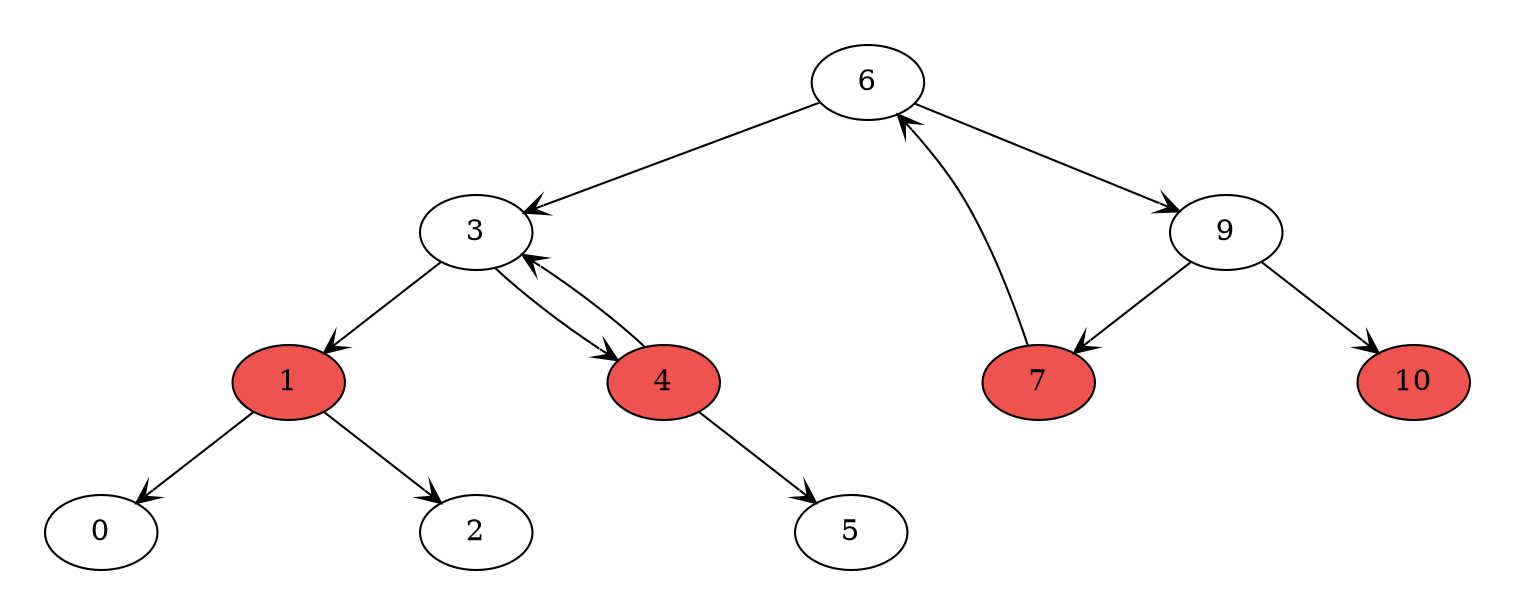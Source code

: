 digraph G {
nodesep=0.5;
pad=0.3;
size="20, 10";
node [style=filled, fillcolor=grey];
edge [color=black, arrowhead=vee];
6 -> 3  [style=filled, weight=3];
6 [label=6, fillcolor=white, style=filled];
3 [label=3, fillcolor=white, style=filled];
edge [style=invisible, color=white, arrowhead=none];
6 -> ":6"  [style=invisible, weight=100];
edge [color=black, arrowhead=vee];
":6" [label=":6", fillcolor=white, style=invisible];
6 -> 9  [style=filled, weight=3];
9 [label=9, fillcolor=white, style=filled];
9 -> 7  [style=filled, weight=3];
7 [label=7, fillcolor="#ef5350", style=filled];
edge [style=invisible, color=white, arrowhead=none];
9 -> ":9"  [style=invisible, weight=100];
edge [color=black, arrowhead=vee];
":9" [label=":9", fillcolor="#ef5350", style=invisible];
9 -> 10  [style=filled, weight=3];
10 [label=10, fillcolor="#ef5350", style=filled];
7 -> 6  [style=filled, weight=3];
edge [style=invisible, color=white, arrowhead=none];
7 -> ";7"  [style=invisible, weight=100];
edge [color=black, arrowhead=vee];
";7" [label=";7", fillcolor=white, style=invisible];
3 -> 1  [style=filled, weight=3];
1 [label=1, fillcolor="#ef5350", style=filled];
edge [style=invisible, color=white, arrowhead=none];
3 -> ":3"  [style=invisible, weight=100];
edge [color=black, arrowhead=vee];
":3" [label=":3", fillcolor="#ef5350", style=invisible];
3 -> 4  [style=filled, weight=3];
4 [label=4, fillcolor="#ef5350", style=filled];
4 -> 3  [style=filled, weight=3];
edge [style=invisible, color=white, arrowhead=none];
4 -> ":4"  [style=invisible, weight=100];
edge [color=black, arrowhead=vee];
":4" [label=":4", fillcolor=white, style=invisible];
4 -> 5  [style=filled, weight=3];
5 [label=5, fillcolor=white, style=filled];
1 -> 0  [style=filled, weight=3];
0 [label=0, fillcolor=white, style=filled];
edge [style=invisible, color=white, arrowhead=none];
1 -> ":1"  [style=invisible, weight=100];
edge [color=black, arrowhead=vee];
":1" [label=":1", fillcolor=white, style=invisible];
1 -> 2  [style=filled, weight=3];
2 [label=2, fillcolor=white, style=filled];
}
